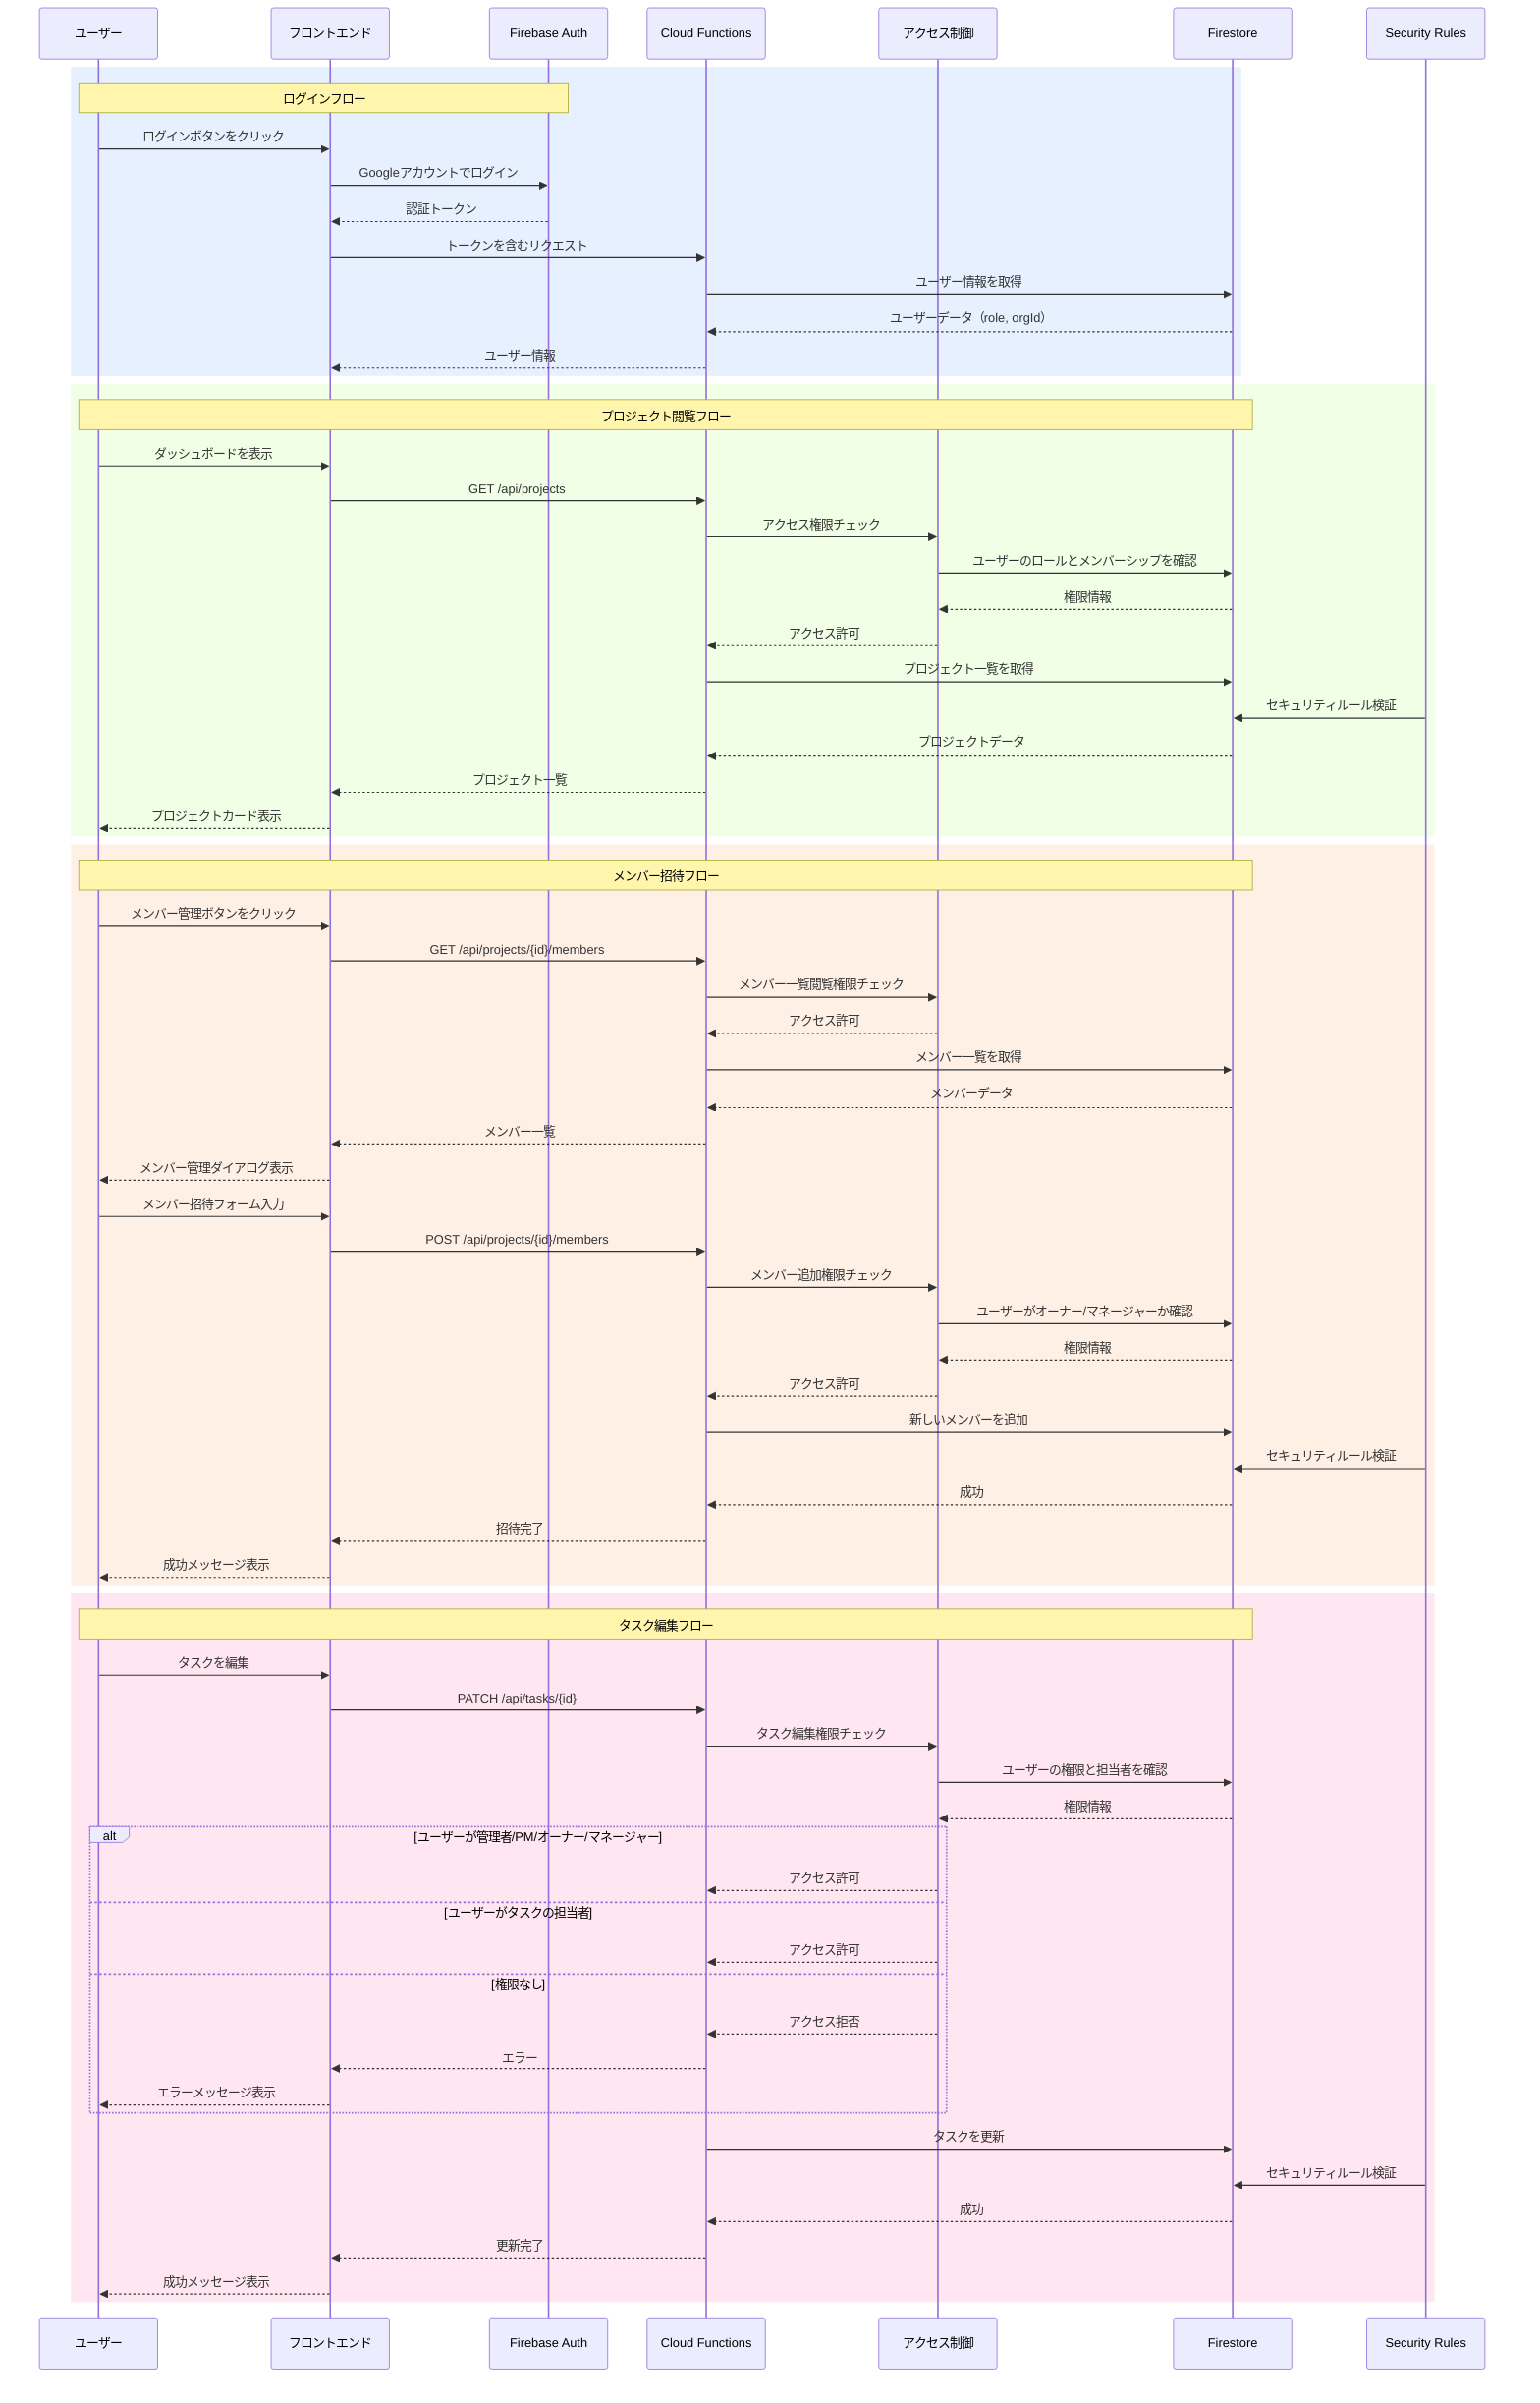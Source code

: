 %% Compass データフロー図

sequenceDiagram
    participant User as ユーザー
    participant UI as フロントエンド
    participant Auth as Firebase Auth
    participant API as Cloud Functions
    participant AC as アクセス制御
    participant FS as Firestore
    participant Rules as Security Rules

    %% ログインフロー
    rect rgb(230, 240, 255)
        Note over User,Auth: ログインフロー
        User->>UI: ログインボタンをクリック
        UI->>Auth: Googleアカウントでログイン
        Auth-->>UI: 認証トークン
        UI->>API: トークンを含むリクエスト
        API->>FS: ユーザー情報を取得
        FS-->>API: ユーザーデータ（role, orgId）
        API-->>UI: ユーザー情報
    end

    %% プロジェクト閲覧フロー
    rect rgb(240, 255, 230)
        Note over User,FS: プロジェクト閲覧フロー
        User->>UI: ダッシュボードを表示
        UI->>API: GET /api/projects
        API->>AC: アクセス権限チェック
        AC->>FS: ユーザーのロールとメンバーシップを確認
        FS-->>AC: 権限情報
        AC-->>API: アクセス許可
        API->>FS: プロジェクト一覧を取得
        Rules->>FS: セキュリティルール検証
        FS-->>API: プロジェクトデータ
        API-->>UI: プロジェクト一覧
        UI-->>User: プロジェクトカード表示
    end

    %% メンバー招待フロー
    rect rgb(255, 240, 230)
        Note over User,FS: メンバー招待フロー
        User->>UI: メンバー管理ボタンをクリック
        UI->>API: GET /api/projects/{id}/members
        API->>AC: メンバー一覧閲覧権限チェック
        AC-->>API: アクセス許可
        API->>FS: メンバー一覧を取得
        FS-->>API: メンバーデータ
        API-->>UI: メンバー一覧
        UI-->>User: メンバー管理ダイアログ表示
        
        User->>UI: メンバー招待フォーム入力
        UI->>API: POST /api/projects/{id}/members
        API->>AC: メンバー追加権限チェック
        AC->>FS: ユーザーがオーナー/マネージャーか確認
        FS-->>AC: 権限情報
        AC-->>API: アクセス許可
        API->>FS: 新しいメンバーを追加
        Rules->>FS: セキュリティルール検証
        FS-->>API: 成功
        API-->>UI: 招待完了
        UI-->>User: 成功メッセージ表示
    end

    %% タスク編集フロー
    rect rgb(255, 230, 240)
        Note over User,FS: タスク編集フロー
        User->>UI: タスクを編集
        UI->>API: PATCH /api/tasks/{id}
        API->>AC: タスク編集権限チェック
        AC->>FS: ユーザーの権限と担当者を確認
        FS-->>AC: 権限情報
        
        alt ユーザーが管理者/PM/オーナー/マネージャー
            AC-->>API: アクセス許可
        else ユーザーがタスクの担当者
            AC-->>API: アクセス許可
        else 権限なし
            AC-->>API: アクセス拒否
            API-->>UI: エラー
            UI-->>User: エラーメッセージ表示
        end
        
        API->>FS: タスクを更新
        Rules->>FS: セキュリティルール検証
        FS-->>API: 成功
        API-->>UI: 更新完了
        UI-->>User: 成功メッセージ表示
    end